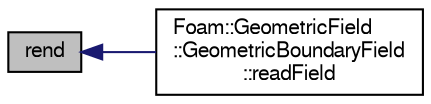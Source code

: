 digraph "rend"
{
  bgcolor="transparent";
  edge [fontname="FreeSans",fontsize="10",labelfontname="FreeSans",labelfontsize="10"];
  node [fontname="FreeSans",fontsize="10",shape=record];
  rankdir="LR";
  Node12404 [label="rend",height=0.2,width=0.4,color="black", fillcolor="grey75", style="filled", fontcolor="black"];
  Node12404 -> Node12405 [dir="back",color="midnightblue",fontsize="10",style="solid",fontname="FreeSans"];
  Node12405 [label="Foam::GeometricField\l::GeometricBoundaryField\l::readField",height=0.2,width=0.4,color="black",URL="$a26514.html#a3b159706bf20959b4215e3c90e2cdb2f",tooltip="Read the boundary field. "];
}
